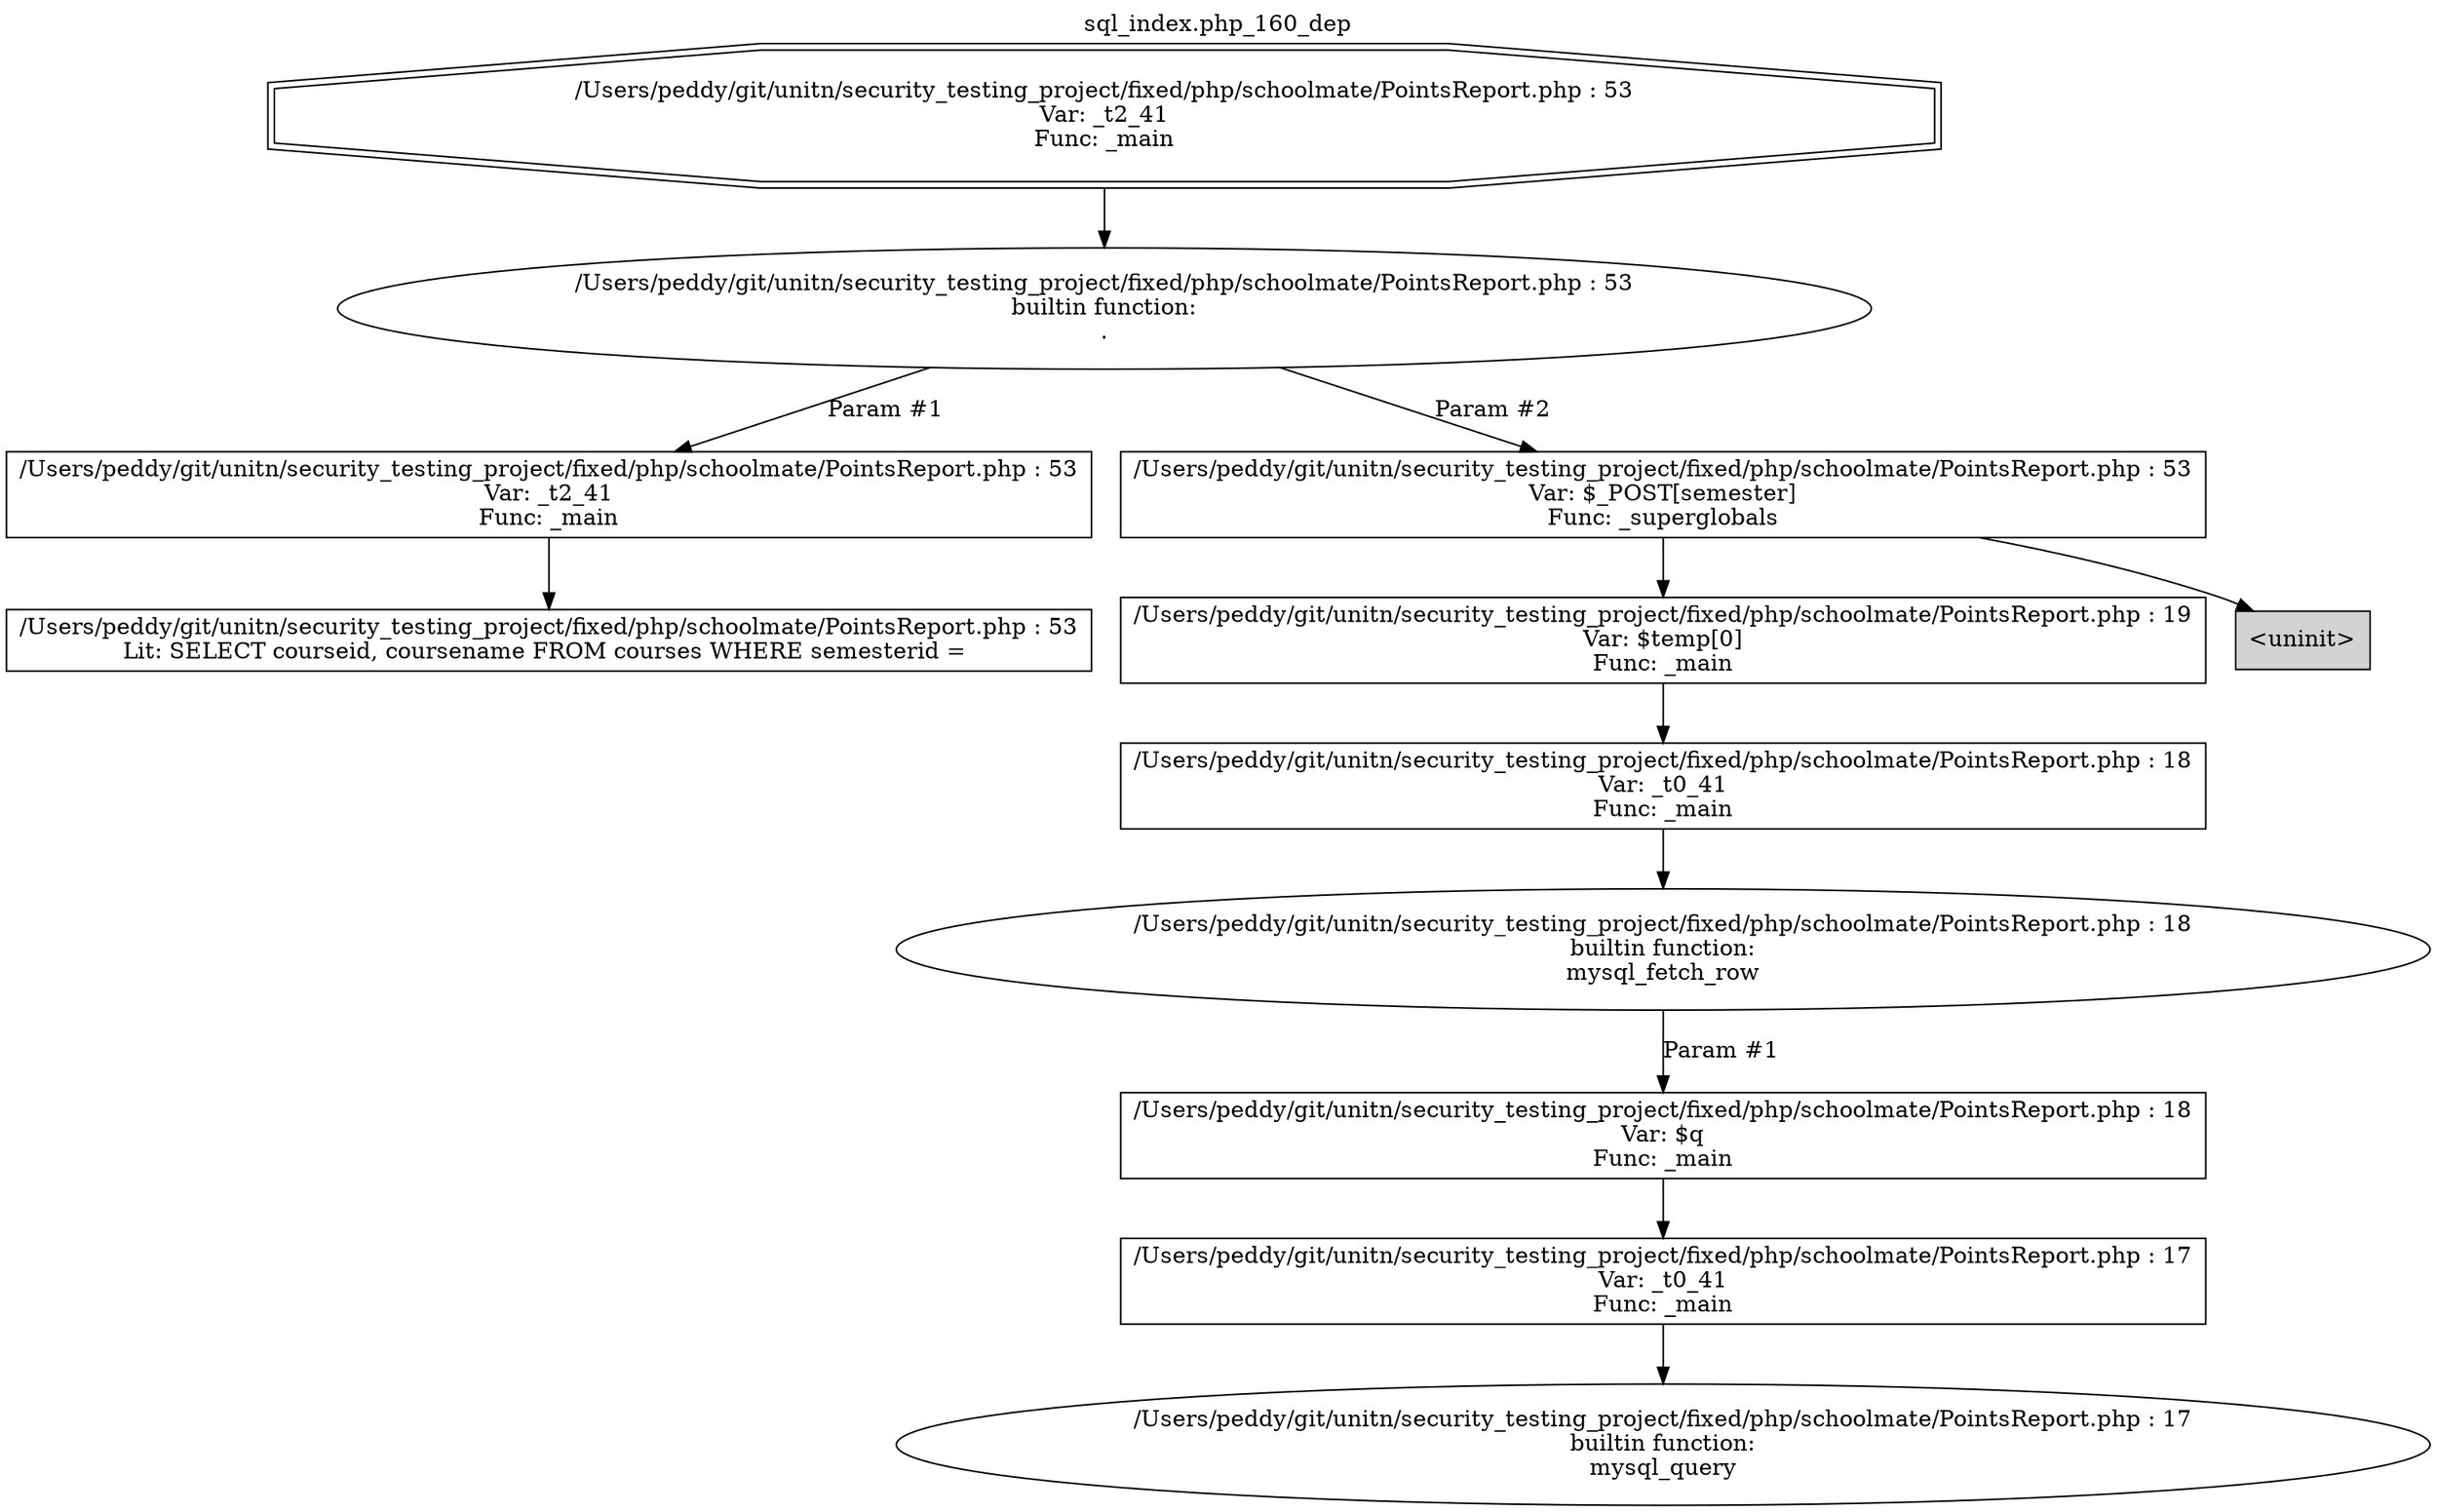 digraph cfg {
  label="sql_index.php_160_dep";
  labelloc=t;
  n1 [shape=doubleoctagon, label="/Users/peddy/git/unitn/security_testing_project/fixed/php/schoolmate/PointsReport.php : 53\nVar: _t2_41\nFunc: _main\n"];
  n2 [shape=ellipse, label="/Users/peddy/git/unitn/security_testing_project/fixed/php/schoolmate/PointsReport.php : 53\nbuiltin function:\n.\n"];
  n3 [shape=box, label="/Users/peddy/git/unitn/security_testing_project/fixed/php/schoolmate/PointsReport.php : 53\nVar: _t2_41\nFunc: _main\n"];
  n4 [shape=box, label="/Users/peddy/git/unitn/security_testing_project/fixed/php/schoolmate/PointsReport.php : 53\nLit: SELECT courseid, coursename FROM courses WHERE semesterid = \n"];
  n5 [shape=box, label="/Users/peddy/git/unitn/security_testing_project/fixed/php/schoolmate/PointsReport.php : 53\nVar: $_POST[semester]\nFunc: _superglobals\n"];
  n6 [shape=box, label="/Users/peddy/git/unitn/security_testing_project/fixed/php/schoolmate/PointsReport.php : 19\nVar: $temp[0]\nFunc: _main\n"];
  n7 [shape=box, label="/Users/peddy/git/unitn/security_testing_project/fixed/php/schoolmate/PointsReport.php : 18\nVar: _t0_41\nFunc: _main\n"];
  n8 [shape=ellipse, label="/Users/peddy/git/unitn/security_testing_project/fixed/php/schoolmate/PointsReport.php : 18\nbuiltin function:\nmysql_fetch_row\n"];
  n9 [shape=box, label="/Users/peddy/git/unitn/security_testing_project/fixed/php/schoolmate/PointsReport.php : 18\nVar: $q\nFunc: _main\n"];
  n10 [shape=box, label="/Users/peddy/git/unitn/security_testing_project/fixed/php/schoolmate/PointsReport.php : 17\nVar: _t0_41\nFunc: _main\n"];
  n11 [shape=ellipse, label="/Users/peddy/git/unitn/security_testing_project/fixed/php/schoolmate/PointsReport.php : 17\nbuiltin function:\nmysql_query\n"];
  n12 [shape=box, label="<uninit>",style=filled];
  n1 -> n2;
  n3 -> n4;
  n2 -> n3[label="Param #1"];
  n2 -> n5[label="Param #2"];
  n7 -> n8;
  n10 -> n11;
  n9 -> n10;
  n8 -> n9[label="Param #1"];
  n6 -> n7;
  n5 -> n6;
  n5 -> n12;
}
